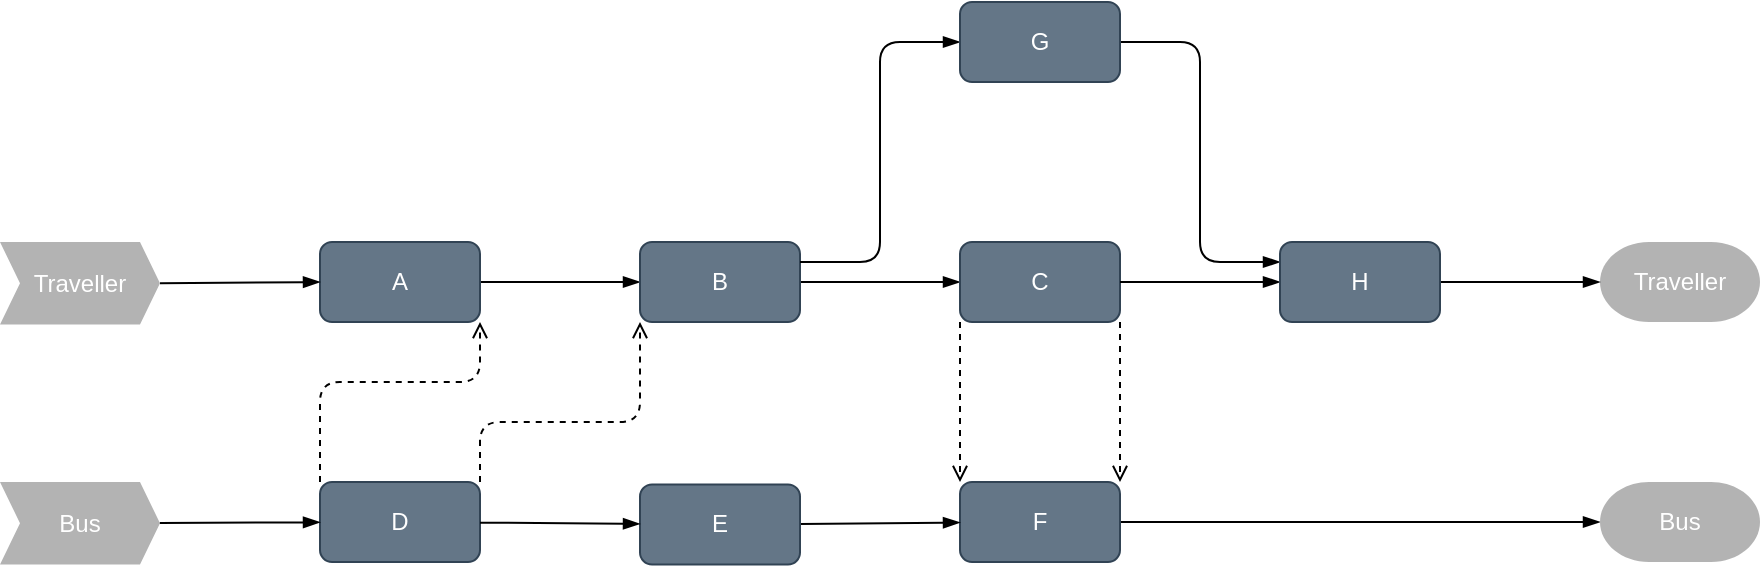 <mxfile version="16.5.1" type="device"><diagram id="7GMZRu2xYWN_a-NlxnW-" name="第 1 页"><mxGraphModel dx="1038" dy="737" grid="1" gridSize="10" guides="1" tooltips="1" connect="1" arrows="1" fold="1" page="1" pageScale="1" pageWidth="1100" pageHeight="850" math="0" shadow="0"><root><mxCell id="0"/><mxCell id="1" parent="0"/><mxCell id="26-2oaqhMutSk9acSJvr-1" value="" style="curved=1;endArrow=blockThin;html=1;rounded=0;endFill=1;entryX=0;entryY=0.5;entryDx=0;entryDy=0;exitX=1;exitY=0.5;exitDx=0;exitDy=0;" parent="1" source="26-2oaqhMutSk9acSJvr-3" target="26-2oaqhMutSk9acSJvr-5" edge="1"><mxGeometry width="50" height="50" relative="1" as="geometry"><mxPoint x="360" y="190" as="sourcePoint"/><mxPoint x="480" y="190" as="targetPoint"/><Array as="points"/></mxGeometry></mxCell><mxCell id="26-2oaqhMutSk9acSJvr-2" value="" style="curved=1;endArrow=blockThin;html=1;rounded=0;endFill=1;entryX=0;entryY=0.5;entryDx=0;entryDy=0;exitX=1;exitY=0.5;exitDx=0;exitDy=0;" parent="1" source="26-2oaqhMutSk9acSJvr-5" target="26-2oaqhMutSk9acSJvr-6" edge="1"><mxGeometry width="50" height="50" relative="1" as="geometry"><mxPoint x="600" y="190" as="sourcePoint"/><mxPoint x="720" y="190" as="targetPoint"/><Array as="points"/></mxGeometry></mxCell><mxCell id="26-2oaqhMutSk9acSJvr-3" value="A" style="rounded=1;whiteSpace=wrap;html=1;fillColor=#647687;fontColor=#ffffff;strokeColor=#314354;" parent="1" vertex="1"><mxGeometry x="280" y="160" width="80" height="40" as="geometry"/></mxCell><mxCell id="26-2oaqhMutSk9acSJvr-4" value="Traveller" style="shape=step;perimeter=stepPerimeter;whiteSpace=wrap;html=1;fixedSize=1;size=10;fillColor=#B3B3B3;strokeColor=none;fontColor=#FFFFFF;" parent="1" vertex="1"><mxGeometry x="120" y="160" width="80" height="41.25" as="geometry"/></mxCell><mxCell id="26-2oaqhMutSk9acSJvr-5" value="B" style="rounded=1;whiteSpace=wrap;html=1;fillColor=#647687;fontColor=#ffffff;strokeColor=#314354;" parent="1" vertex="1"><mxGeometry x="440" y="160" width="80" height="40" as="geometry"/></mxCell><mxCell id="26-2oaqhMutSk9acSJvr-6" value="C" style="rounded=1;whiteSpace=wrap;html=1;fillColor=#647687;fontColor=#ffffff;strokeColor=#314354;" parent="1" vertex="1"><mxGeometry x="600" y="160" width="80" height="40" as="geometry"/></mxCell><mxCell id="26-2oaqhMutSk9acSJvr-7" value="" style="curved=1;endArrow=blockThin;html=1;rounded=0;endFill=1;entryX=0;entryY=0.5;entryDx=0;entryDy=0;exitX=1;exitY=0.5;exitDx=0;exitDy=0;" parent="1" source="26-2oaqhMutSk9acSJvr-4" target="26-2oaqhMutSk9acSJvr-3" edge="1"><mxGeometry width="50" height="50" relative="1" as="geometry"><mxPoint x="370" y="190" as="sourcePoint"/><mxPoint x="450" y="190" as="targetPoint"/><Array as="points"/></mxGeometry></mxCell><mxCell id="26-2oaqhMutSk9acSJvr-8" value="Traveller" style="strokeWidth=2;html=1;shape=mxgraph.flowchart.terminator;whiteSpace=wrap;fillColor=#B3B3B3;fontColor=#FFFFFF;strokeColor=none;" parent="1" vertex="1"><mxGeometry x="920" y="160" width="80" height="40" as="geometry"/></mxCell><mxCell id="26-2oaqhMutSk9acSJvr-9" value="" style="curved=1;endArrow=blockThin;html=1;rounded=0;endFill=1;" parent="1" source="26-2oaqhMutSk9acSJvr-12" target="26-2oaqhMutSk9acSJvr-13" edge="1"><mxGeometry width="50" height="50" relative="1" as="geometry"><mxPoint x="530" y="190" as="sourcePoint"/><mxPoint x="610" y="190" as="targetPoint"/><Array as="points"/></mxGeometry></mxCell><mxCell id="26-2oaqhMutSk9acSJvr-10" value="Bus" style="shape=step;perimeter=stepPerimeter;whiteSpace=wrap;html=1;fixedSize=1;size=10;fillColor=#B3B3B3;strokeColor=none;fontColor=#FFFFFF;" parent="1" vertex="1"><mxGeometry x="120" y="280" width="80" height="41.25" as="geometry"/></mxCell><mxCell id="26-2oaqhMutSk9acSJvr-11" value="D" style="rounded=1;whiteSpace=wrap;html=1;fillColor=#647687;fontColor=#ffffff;strokeColor=#314354;" parent="1" vertex="1"><mxGeometry x="280" y="280" width="80" height="40" as="geometry"/></mxCell><mxCell id="26-2oaqhMutSk9acSJvr-12" value="F" style="rounded=1;whiteSpace=wrap;html=1;fillColor=#647687;fontColor=#ffffff;strokeColor=#314354;" parent="1" vertex="1"><mxGeometry x="600" y="280" width="80" height="40" as="geometry"/></mxCell><mxCell id="26-2oaqhMutSk9acSJvr-13" value="Bus" style="strokeWidth=2;html=1;shape=mxgraph.flowchart.terminator;whiteSpace=wrap;fillColor=#B3B3B3;fontColor=#FFFFFF;strokeColor=none;" parent="1" vertex="1"><mxGeometry x="920" y="280" width="80" height="40" as="geometry"/></mxCell><mxCell id="26-2oaqhMutSk9acSJvr-14" value="" style="curved=1;endArrow=blockThin;html=1;rounded=0;endFill=1;" parent="1" source="26-2oaqhMutSk9acSJvr-10" target="26-2oaqhMutSk9acSJvr-11" edge="1"><mxGeometry width="50" height="50" relative="1" as="geometry"><mxPoint x="210" y="190.625" as="sourcePoint"/><mxPoint x="290" y="190" as="targetPoint"/><Array as="points"/></mxGeometry></mxCell><mxCell id="26-2oaqhMutSk9acSJvr-15" value="" style="curved=1;endArrow=blockThin;html=1;rounded=0;endFill=1;" parent="1" source="26-2oaqhMutSk9acSJvr-6" target="EFZHcIZko4bK4tzDx9uG-7" edge="1"><mxGeometry width="50" height="50" relative="1" as="geometry"><mxPoint x="680" y="120" as="sourcePoint"/><mxPoint x="720" y="270" as="targetPoint"/><Array as="points"/></mxGeometry></mxCell><mxCell id="26-2oaqhMutSk9acSJvr-16" value="" style="curved=1;endArrow=blockThin;html=1;rounded=0;endFill=1;startArrow=none;" parent="1" source="26-2oaqhMutSk9acSJvr-21" target="26-2oaqhMutSk9acSJvr-12" edge="1"><mxGeometry width="50" height="50" relative="1" as="geometry"><mxPoint x="259.924" y="320.469" as="sourcePoint"/><mxPoint x="340" y="320.156" as="targetPoint"/><Array as="points"/></mxGeometry></mxCell><mxCell id="26-2oaqhMutSk9acSJvr-17" value="" style="endArrow=open;dashed=1;html=1;endFill=0;exitX=0;exitY=0;exitDx=0;exitDy=0;horizontal=0;entryX=1;entryY=1;entryDx=0;entryDy=0;" parent="1" source="26-2oaqhMutSk9acSJvr-11" target="26-2oaqhMutSk9acSJvr-3" edge="1"><mxGeometry width="50" height="50" relative="1" as="geometry"><mxPoint x="510" y="340.0" as="sourcePoint"/><mxPoint x="510.4" y="382.434" as="targetPoint"/><Array as="points"><mxPoint x="280" y="230"/><mxPoint x="360" y="230"/></Array></mxGeometry></mxCell><mxCell id="26-2oaqhMutSk9acSJvr-18" value="" style="endArrow=open;dashed=1;html=1;endFill=0;exitX=1;exitY=0;exitDx=0;exitDy=0;horizontal=0;entryX=0;entryY=1;entryDx=0;entryDy=0;" parent="1" source="26-2oaqhMutSk9acSJvr-11" target="26-2oaqhMutSk9acSJvr-5" edge="1"><mxGeometry width="50" height="50" relative="1" as="geometry"><mxPoint x="370" y="290" as="sourcePoint"/><mxPoint x="370" y="210" as="targetPoint"/><Array as="points"><mxPoint x="360" y="250"/><mxPoint x="440" y="250"/></Array></mxGeometry></mxCell><mxCell id="26-2oaqhMutSk9acSJvr-19" value="" style="endArrow=open;dashed=1;html=1;endFill=0;exitX=0;exitY=1;exitDx=0;exitDy=0;horizontal=0;entryX=0;entryY=0;entryDx=0;entryDy=0;" parent="1" source="26-2oaqhMutSk9acSJvr-6" target="26-2oaqhMutSk9acSJvr-12" edge="1"><mxGeometry width="50" height="50" relative="1" as="geometry"><mxPoint x="490" y="398.75" as="sourcePoint"/><mxPoint x="490" y="318.75" as="targetPoint"/></mxGeometry></mxCell><mxCell id="26-2oaqhMutSk9acSJvr-20" value="" style="endArrow=open;dashed=1;html=1;endFill=0;exitX=1;exitY=1;exitDx=0;exitDy=0;horizontal=0;entryX=1;entryY=0;entryDx=0;entryDy=0;" parent="1" source="26-2oaqhMutSk9acSJvr-6" target="26-2oaqhMutSk9acSJvr-12" edge="1"><mxGeometry width="50" height="50" relative="1" as="geometry"><mxPoint x="570" y="398.75" as="sourcePoint"/><mxPoint x="570" y="318.75" as="targetPoint"/></mxGeometry></mxCell><mxCell id="26-2oaqhMutSk9acSJvr-21" value="E" style="rounded=1;whiteSpace=wrap;html=1;fillColor=#647687;fontColor=#ffffff;strokeColor=#314354;" parent="1" vertex="1"><mxGeometry x="440" y="281.25" width="80" height="40" as="geometry"/></mxCell><mxCell id="26-2oaqhMutSk9acSJvr-22" value="" style="curved=1;endArrow=blockThin;html=1;rounded=0;endFill=1;startArrow=none;" parent="1" source="26-2oaqhMutSk9acSJvr-11" target="26-2oaqhMutSk9acSJvr-21" edge="1"><mxGeometry width="50" height="50" relative="1" as="geometry"><mxPoint x="530" y="310.938" as="sourcePoint"/><mxPoint x="610" y="310.312" as="targetPoint"/><Array as="points"/></mxGeometry></mxCell><mxCell id="EFZHcIZko4bK4tzDx9uG-2" value="" style="endArrow=blockThin;html=1;rounded=1;endFill=1;startArrow=none;exitX=1;exitY=0.25;exitDx=0;exitDy=0;" edge="1" parent="1" source="26-2oaqhMutSk9acSJvr-5" target="EFZHcIZko4bK4tzDx9uG-6"><mxGeometry width="50" height="50" relative="1" as="geometry"><mxPoint x="530" y="310.938" as="sourcePoint"/><mxPoint x="600" y="420" as="targetPoint"/><Array as="points"><mxPoint x="560" y="170"/><mxPoint x="560" y="60"/></Array></mxGeometry></mxCell><mxCell id="EFZHcIZko4bK4tzDx9uG-3" value="" style="endArrow=blockThin;html=1;rounded=1;endFill=1;startArrow=none;entryX=0;entryY=0.25;entryDx=0;entryDy=0;" edge="1" parent="1" source="EFZHcIZko4bK4tzDx9uG-6" target="EFZHcIZko4bK4tzDx9uG-7"><mxGeometry width="50" height="50" relative="1" as="geometry"><mxPoint x="680" y="420" as="sourcePoint"/><mxPoint x="760" y="310" as="targetPoint"/><Array as="points"><mxPoint x="720" y="60"/><mxPoint x="720" y="170"/></Array></mxGeometry></mxCell><mxCell id="EFZHcIZko4bK4tzDx9uG-5" value="" style="curved=1;endArrow=blockThin;html=1;rounded=0;endFill=1;" edge="1" parent="1" source="EFZHcIZko4bK4tzDx9uG-7" target="26-2oaqhMutSk9acSJvr-8"><mxGeometry width="50" height="50" relative="1" as="geometry"><mxPoint x="690" y="310" as="sourcePoint"/><mxPoint x="770" y="310" as="targetPoint"/><Array as="points"/></mxGeometry></mxCell><mxCell id="EFZHcIZko4bK4tzDx9uG-6" value="G" style="rounded=1;whiteSpace=wrap;html=1;fillColor=#647687;fontColor=#ffffff;strokeColor=#314354;" vertex="1" parent="1"><mxGeometry x="600" y="40" width="80" height="40" as="geometry"/></mxCell><mxCell id="EFZHcIZko4bK4tzDx9uG-7" value="H" style="rounded=1;whiteSpace=wrap;html=1;fillColor=#647687;fontColor=#ffffff;strokeColor=#314354;" vertex="1" parent="1"><mxGeometry x="760" y="160" width="80" height="40" as="geometry"/></mxCell></root></mxGraphModel></diagram></mxfile>